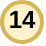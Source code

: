 <mxfile version="14.6.13" type="device"><diagram id="qhyoV6_J5qzr7zAtynlm" name="Seite-1"><mxGraphModel dx="58" dy="52" grid="1" gridSize="10" guides="1" tooltips="1" connect="1" arrows="1" fold="1" page="1" pageScale="1" pageWidth="827" pageHeight="1169" math="0" shadow="0"><root><mxCell id="0"/><mxCell id="1" parent="0"/><mxCell id="BWIPsV7oH35kaMkzP3Az-1" value="" style="group;fontStyle=1" parent="1" vertex="1" connectable="0"><mxGeometry x="40" y="39" width="20" height="21" as="geometry"/></mxCell><mxCell id="BWIPsV7oH35kaMkzP3Az-2" value="" style="ellipse;whiteSpace=wrap;html=1;aspect=fixed;fillColor=#fff2cc;strokeColor=#d6b656;strokeWidth=2;fontStyle=1" parent="BWIPsV7oH35kaMkzP3Az-1" vertex="1"><mxGeometry y="1" width="20" height="20" as="geometry"/></mxCell><mxCell id="BWIPsV7oH35kaMkzP3Az-3" value="14" style="text;html=1;strokeColor=none;fillColor=none;align=center;verticalAlign=middle;whiteSpace=wrap;rounded=0;fontStyle=1" parent="BWIPsV7oH35kaMkzP3Az-1" vertex="1"><mxGeometry width="20" height="20" as="geometry"/></mxCell></root></mxGraphModel></diagram></mxfile>